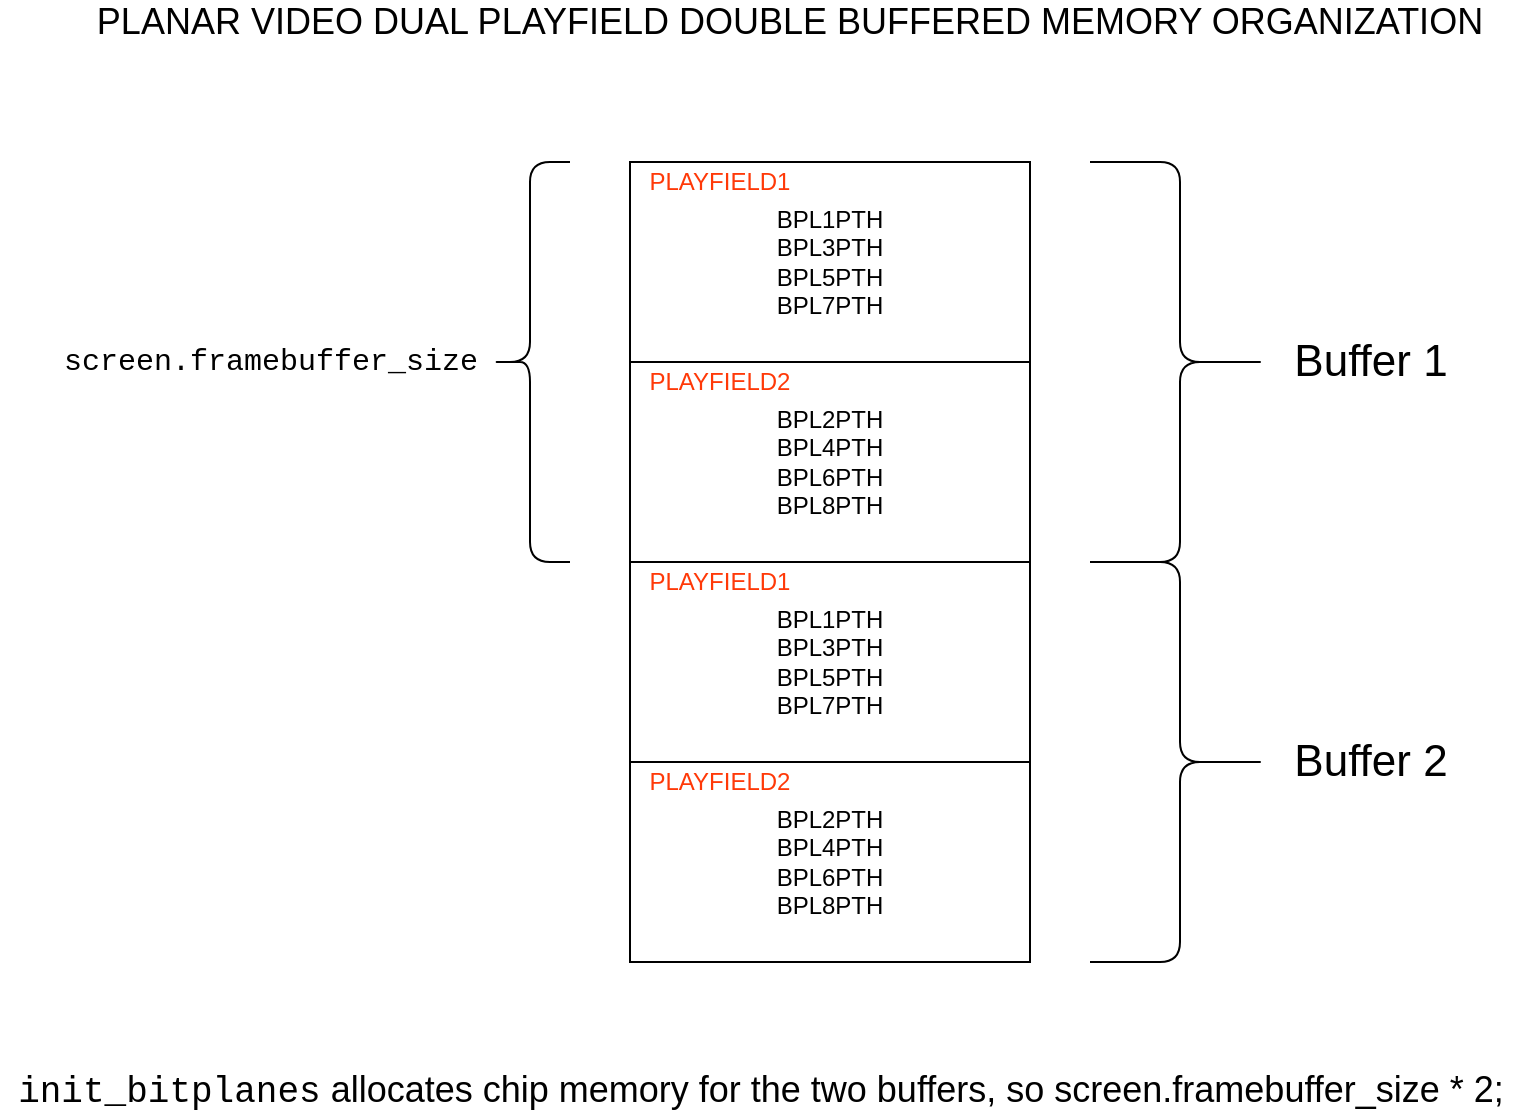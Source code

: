 <mxfile version="15.2.9" type="device"><diagram id="-SiL4pqpxnTkEQTjC44a" name="Page-1"><mxGraphModel dx="1426" dy="769" grid="1" gridSize="10" guides="1" tooltips="1" connect="1" arrows="1" fold="1" page="1" pageScale="1" pageWidth="827" pageHeight="1169" math="0" shadow="0"><root><mxCell id="0"/><mxCell id="1" parent="0"/><mxCell id="kuIQX17_ie2TAJerTla6-2" value="BPL1PTH&lt;br&gt;BPL3PTH&lt;br&gt;BPL5PTH&lt;br&gt;BPL7PTH" style="rounded=0;whiteSpace=wrap;html=1;" vertex="1" parent="1"><mxGeometry x="340" y="110" width="200" height="100" as="geometry"/></mxCell><mxCell id="kuIQX17_ie2TAJerTla6-3" value="BPL2PTH&lt;br&gt;BPL4PTH&lt;br&gt;BPL6PTH&lt;br&gt;BPL8PTH" style="rounded=0;whiteSpace=wrap;html=1;" vertex="1" parent="1"><mxGeometry x="340" y="210" width="200" height="100" as="geometry"/></mxCell><mxCell id="kuIQX17_ie2TAJerTla6-9" value="&lt;font color=&quot;#ff3908&quot;&gt;PLAYFIELD1&lt;/font&gt;" style="text;html=1;strokeColor=none;fillColor=none;align=center;verticalAlign=middle;whiteSpace=wrap;rounded=0;" vertex="1" parent="1"><mxGeometry x="330" y="110" width="110" height="20" as="geometry"/></mxCell><mxCell id="kuIQX17_ie2TAJerTla6-10" value="&lt;font color=&quot;#ff3908&quot;&gt;PLAYFIELD2&lt;/font&gt;" style="text;html=1;strokeColor=none;fillColor=none;align=center;verticalAlign=middle;whiteSpace=wrap;rounded=0;" vertex="1" parent="1"><mxGeometry x="330" y="210" width="110" height="20" as="geometry"/></mxCell><mxCell id="kuIQX17_ie2TAJerTla6-11" value="BPL1PTH&lt;br&gt;BPL3PTH&lt;br&gt;BPL5PTH&lt;br&gt;BPL7PTH" style="rounded=0;whiteSpace=wrap;html=1;" vertex="1" parent="1"><mxGeometry x="340" y="310" width="200" height="100" as="geometry"/></mxCell><mxCell id="kuIQX17_ie2TAJerTla6-12" value="BPL2PTH&lt;br&gt;BPL4PTH&lt;br&gt;BPL6PTH&lt;br&gt;BPL8PTH" style="rounded=0;whiteSpace=wrap;html=1;" vertex="1" parent="1"><mxGeometry x="340" y="410" width="200" height="100" as="geometry"/></mxCell><mxCell id="kuIQX17_ie2TAJerTla6-13" value="&lt;font color=&quot;#ff3908&quot;&gt;PLAYFIELD1&lt;/font&gt;" style="text;html=1;strokeColor=none;fillColor=none;align=center;verticalAlign=middle;whiteSpace=wrap;rounded=0;" vertex="1" parent="1"><mxGeometry x="330" y="310" width="110" height="20" as="geometry"/></mxCell><mxCell id="kuIQX17_ie2TAJerTla6-14" value="&lt;font color=&quot;#ff3908&quot;&gt;PLAYFIELD2&lt;/font&gt;" style="text;html=1;strokeColor=none;fillColor=none;align=center;verticalAlign=middle;whiteSpace=wrap;rounded=0;" vertex="1" parent="1"><mxGeometry x="330" y="410" width="110" height="20" as="geometry"/></mxCell><mxCell id="kuIQX17_ie2TAJerTla6-15" value="" style="shape=curlyBracket;whiteSpace=wrap;html=1;rounded=1;flipH=1;" vertex="1" parent="1"><mxGeometry x="570" y="110" width="90" height="200" as="geometry"/></mxCell><mxCell id="kuIQX17_ie2TAJerTla6-16" value="&lt;font style=&quot;font-size: 22px&quot;&gt;Buffer 1&lt;/font&gt;" style="text;html=1;align=center;verticalAlign=middle;resizable=0;points=[];autosize=1;strokeColor=none;fillColor=none;" vertex="1" parent="1"><mxGeometry x="665" y="200" width="90" height="20" as="geometry"/></mxCell><mxCell id="kuIQX17_ie2TAJerTla6-17" value="" style="shape=curlyBracket;whiteSpace=wrap;html=1;rounded=1;flipH=1;" vertex="1" parent="1"><mxGeometry x="570" y="310" width="90" height="200" as="geometry"/></mxCell><mxCell id="kuIQX17_ie2TAJerTla6-18" value="&lt;font style=&quot;font-size: 22px&quot;&gt;Buffer 2&lt;/font&gt;" style="text;html=1;align=center;verticalAlign=middle;resizable=0;points=[];autosize=1;strokeColor=none;fillColor=none;" vertex="1" parent="1"><mxGeometry x="665" y="400" width="90" height="20" as="geometry"/></mxCell><mxCell id="kuIQX17_ie2TAJerTla6-19" value="" style="shape=curlyBracket;whiteSpace=wrap;html=1;rounded=1;" vertex="1" parent="1"><mxGeometry x="270" y="110" width="40" height="200" as="geometry"/></mxCell><mxCell id="kuIQX17_ie2TAJerTla6-21" value="&lt;font face=&quot;Courier New&quot; style=&quot;font-size: 15px&quot;&gt;screen.framebuffer_size&lt;/font&gt;" style="text;html=1;align=center;verticalAlign=middle;resizable=0;points=[];autosize=1;strokeColor=none;fillColor=none;" vertex="1" parent="1"><mxGeometry x="50" y="200" width="220" height="20" as="geometry"/></mxCell><mxCell id="kuIQX17_ie2TAJerTla6-22" value="&lt;font style=&quot;font-size: 18px&quot;&gt;PLANAR VIDEO DUAL PLAYFIELD DOUBLE BUFFERED MEMORY ORGANIZATION&lt;/font&gt;" style="text;html=1;strokeColor=none;fillColor=none;align=center;verticalAlign=middle;whiteSpace=wrap;rounded=0;" vertex="1" parent="1"><mxGeometry x="70" y="30" width="700" height="20" as="geometry"/></mxCell><mxCell id="kuIQX17_ie2TAJerTla6-23" value="&lt;font style=&quot;font-size: 18px&quot;&gt;&lt;font face=&quot;Courier New&quot;&gt;init_bitplanes&lt;/font&gt; allocates chip memory for the two buffers, so screen.framebuffer_size * 2;&lt;/font&gt;" style="text;html=1;align=center;verticalAlign=middle;resizable=0;points=[];autosize=1;strokeColor=none;fillColor=none;" vertex="1" parent="1"><mxGeometry x="25" y="565" width="760" height="20" as="geometry"/></mxCell></root></mxGraphModel></diagram></mxfile>